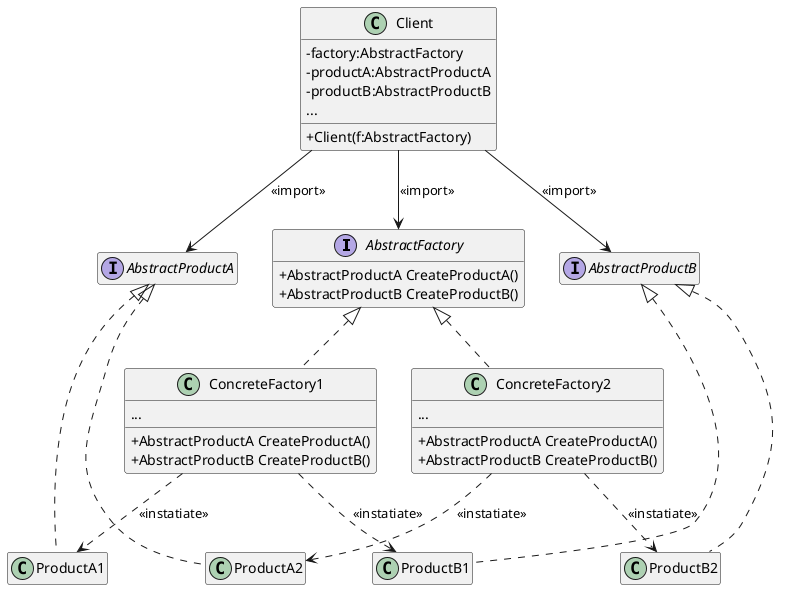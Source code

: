 @startuml
skinparam classAttributeIconSize 0

interface AbstractFactory {
+AbstractProductA CreateProductA()
+AbstractProductB CreateProductB()
}

interface AbstractProductA
interface AbstractProductB

class ConcreteFactory1 {
...
+AbstractProductA CreateProductA()
+AbstractProductB CreateProductB()
}

class ConcreteFactory2 {
...
+AbstractProductA CreateProductA()
+AbstractProductB CreateProductB()
}

class Client {
-factory:AbstractFactory
-productA:AbstractProductA
-productB:AbstractProductB
...
+Client(f:AbstractFactory)
}


Client -down-> AbstractFactory: <<import>>
Client -down-> AbstractProductA: <<import>>
Client -down-> AbstractProductB: <<import>>

AbstractProductA -[hidden]right- AbstractProductB
AbstractProductA -[hidden]down- ConcreteFactory1  
AbstractProductB -[hidden]down- ConcreteFactory2

ConcreteFactory1 .up.|> AbstractFactory
ConcreteFactory2 .up.|> AbstractFactory
ConcreteFactory1 -[hidden]right- ConcreteFactory2

ProductA1 .up.|> AbstractProductA
ProductA2 .up.|> AbstractProductA

ProductB1 .up.|> AbstractProductB
ProductB2 .up.|> AbstractProductB

ConcreteFactory1  ..> ProductA1 : <<instatiate>>
ConcreteFactory1  ..> ProductB1 : <<instatiate>>

ConcreteFactory2  ..> ProductA2 : <<instatiate>>
ConcreteFactory2  ..> ProductB2 : <<instatiate>>


hide AbstractFactory field
hide AbstractProductA member
hide AbstractProductB member
hide ProductA1 member
hide ProductA2 member
hide ProductB1 member
hide ProductB2 member
@enduml
